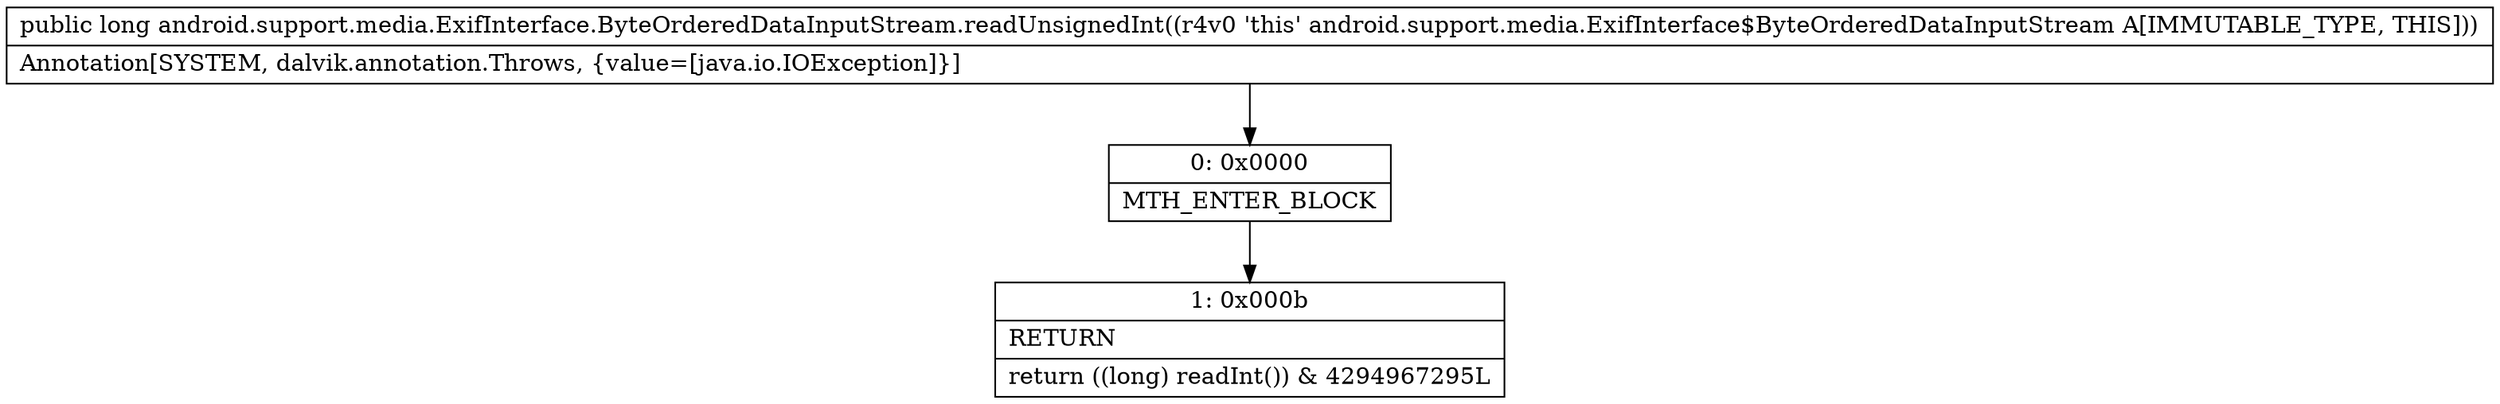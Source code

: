 digraph "CFG forandroid.support.media.ExifInterface.ByteOrderedDataInputStream.readUnsignedInt()J" {
Node_0 [shape=record,label="{0\:\ 0x0000|MTH_ENTER_BLOCK\l}"];
Node_1 [shape=record,label="{1\:\ 0x000b|RETURN\l|return ((long) readInt()) & 4294967295L\l}"];
MethodNode[shape=record,label="{public long android.support.media.ExifInterface.ByteOrderedDataInputStream.readUnsignedInt((r4v0 'this' android.support.media.ExifInterface$ByteOrderedDataInputStream A[IMMUTABLE_TYPE, THIS]))  | Annotation[SYSTEM, dalvik.annotation.Throws, \{value=[java.io.IOException]\}]\l}"];
MethodNode -> Node_0;
Node_0 -> Node_1;
}

